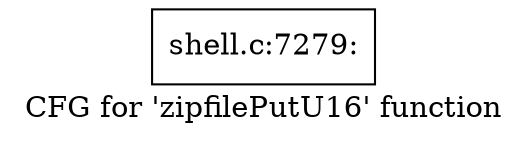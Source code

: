digraph "CFG for 'zipfilePutU16' function" {
	label="CFG for 'zipfilePutU16' function";

	Node0x560276b85a90 [shape=record,label="{shell.c:7279:}"];
}

